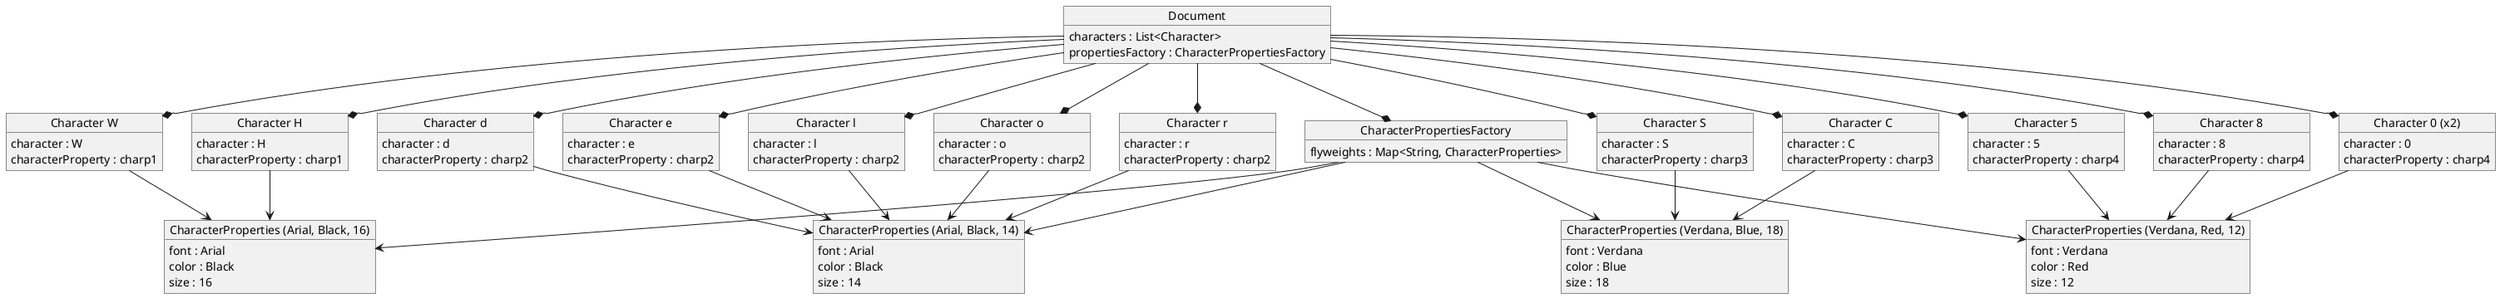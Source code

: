 @startuml
object "Document" as d {
    characters : List<Character>
    propertiesFactory : CharacterPropertiesFactory
}

object "CharacterPropertiesFactory" as cpf {
    flyweights : Map<String, CharacterProperties>
}

object "CharacterProperties (Arial, Black, 16)" as charp1 {
    font : Arial
    color : Black
    size : 16
}
object "CharacterProperties (Arial, Black, 14)" as charp2 {
    font : Arial
    color : Black
    size : 14
}
object "CharacterProperties (Verdana, Blue, 18)" as charp3 {
    font : Verdana
    color : Blue
    size : 18
}
object "CharacterProperties (Verdana, Red, 12)" as charp4 {
    font : Verdana
    color : Red
    size : 12
}

object "Character H" as c1 {
    character : H
    characterProperty : charp1
}
object "Character e" as c2 {
    character : e
    characterProperty : charp2
}
object "Character l" as c3 {
    character : l
    characterProperty : charp2
}
object "Character o" as c4 {
    character : o
    characterProperty : charp2
}
object "Character W" as c5 {
    character : W
    characterProperty : charp1
}
object "Character r" as c6 {
    character : r
    characterProperty : charp2
}
object "Character d" as c7 {
    character : d
    characterProperty : charp2
}
object "Character C" as c8 {
    character : C
    characterProperty : charp3
}
object "Character S" as c9 {
    character : S
    characterProperty : charp3
}
object "Character 5" as c10 {
    character : 5
    characterProperty : charp4
}
object "Character 8" as c11 {
    character : 8
    characterProperty : charp4
}
object "Character 0 (x2)" as c12 {
    character : 0
    characterProperty : charp4
}

d --* cpf
d --* c1
d --* c2
d --* c3
d --* c4
d --* c5
d --* c6
d --* c7
d --* c8
d --* c9
d --* c10
d --* c11
d --* c12

cpf --> charp1
cpf --> charp2
cpf --> charp3
cpf --> charp4

c1 --> charp1
c2 --> charp2
c3 --> charp2
c4 --> charp2
c5 --> charp1
c6 --> charp2
c7 --> charp2
c8 --> charp3
c9 --> charp3
c10 --> charp4
c11 --> charp4
c12 --> charp4
@enduml